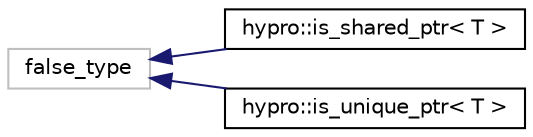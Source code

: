 digraph "Graphical Class Hierarchy"
{
  edge [fontname="Helvetica",fontsize="10",labelfontname="Helvetica",labelfontsize="10"];
  node [fontname="Helvetica",fontsize="10",shape=record];
  rankdir="LR";
  Node1 [label="false_type",height=0.2,width=0.4,color="grey75", fillcolor="white", style="filled"];
  Node1 -> Node2 [dir="back",color="midnightblue",fontsize="10",style="solid",fontname="Helvetica"];
  Node2 [label="hypro::is_shared_ptr\< T \>",height=0.2,width=0.4,color="black", fillcolor="white", style="filled",URL="$structhypro_1_1is__shared__ptr.html"];
  Node1 -> Node3 [dir="back",color="midnightblue",fontsize="10",style="solid",fontname="Helvetica"];
  Node3 [label="hypro::is_unique_ptr\< T \>",height=0.2,width=0.4,color="black", fillcolor="white", style="filled",URL="$structhypro_1_1is__unique__ptr.html"];
}
